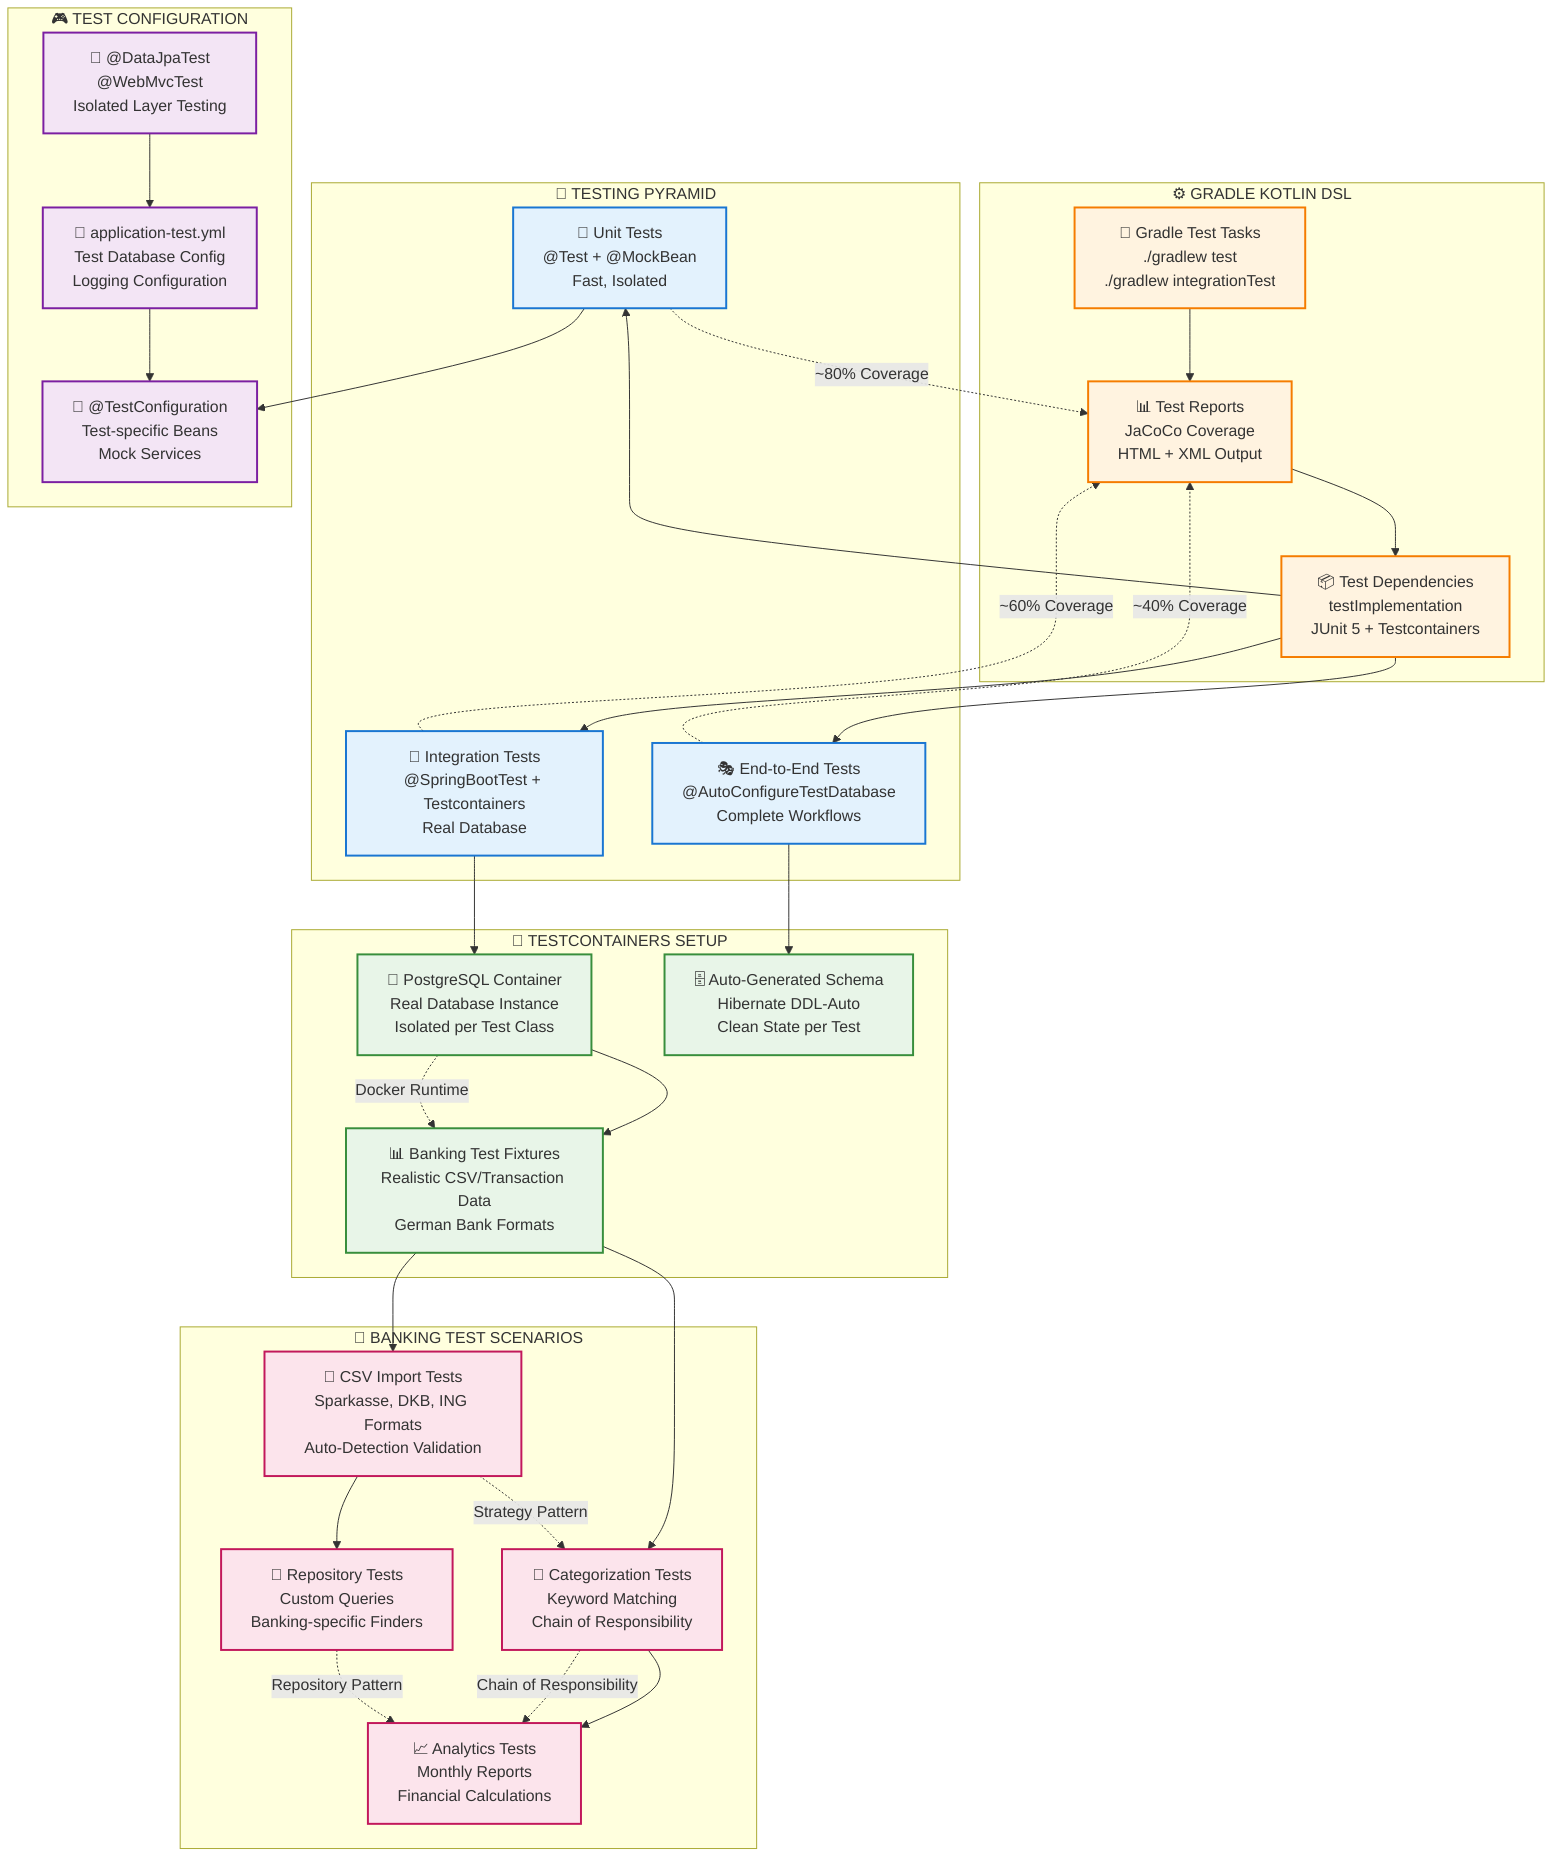 graph TB
    subgraph "🧪 TESTING PYRAMID"
        UnitTests[🔬 Unit Tests<br/>@Test + @MockBean<br/>Fast, Isolated]
        IntegrationTests[🔗 Integration Tests<br/>@SpringBootTest + Testcontainers<br/>Real Database]
        E2ETests[🎭 End-to-End Tests<br/>@AutoConfigureTestDatabase<br/>Complete Workflows]
    end

    subgraph "🐳 TESTCONTAINERS SETUP"
        PostgreSQLContainer[🐘 PostgreSQL Container<br/>Real Database Instance<br/>Isolated per Test Class]
        TestData[📊 Banking Test Fixtures<br/>Realistic CSV/Transaction Data<br/>German Bank Formats]
        DatabaseSchema[🗄️ Auto-Generated Schema<br/>Hibernate DDL-Auto<br/>Clean State per Test]
    end

    subgraph "⚙️ GRADLE KOTLIN DSL"
        TestDependencies[📦 Test Dependencies<br/>testImplementation<br/>JUnit 5 + Testcontainers]
        TestTasks[🔧 Gradle Test Tasks<br/>./gradlew test<br/>./gradlew integrationTest]
        TestReports[📊 Test Reports<br/>JaCoCo Coverage<br/>HTML + XML Output]
    end

    subgraph "🏦 BANKING TEST SCENARIOS"
        CSVImportTests[📄 CSV Import Tests<br/>Sparkasse, DKB, ING Formats<br/>Auto-Detection Validation]
        CategorizationTests[🎯 Categorization Tests<br/>Keyword Matching<br/>Chain of Responsibility]
        AnalyticsTests[📈 Analytics Tests<br/>Monthly Reports<br/>Financial Calculations]
        RepositoryTests[💾 Repository Tests<br/>Custom Queries<br/>Banking-specific Finders]
    end

    subgraph "🎮 TEST CONFIGURATION"
        TestApplication[🚀 @TestConfiguration<br/>Test-specific Beans<br/>Mock Services]
        TestProfiles[🔧 application-test.yml<br/>Test Database Config<br/>Logging Configuration]
        TestSlices[🍰 @DataJpaTest<br/>@WebMvcTest<br/>Isolated Layer Testing]
    end

    %% Flow Relationships
    UnitTests --> TestApplication
    IntegrationTests --> PostgreSQLContainer
    E2ETests --> DatabaseSchema
    
    PostgreSQLContainer --> TestData
    TestData --> CSVImportTests
    TestData --> CategorizationTests
    
    TestDependencies --> UnitTests
    TestDependencies --> IntegrationTests
    TestDependencies --> E2ETests
    
    TestTasks --> TestReports
    TestReports --> TestDependencies
    
    CSVImportTests --> RepositoryTests
    CategorizationTests --> AnalyticsTests
    
    TestSlices --> TestProfiles
    TestProfiles --> TestApplication

    %% Docker Integration Note
    PostgreSQLContainer -.->|"Docker Runtime"| TestData
    
    %% Pattern Implementation
    CSVImportTests -.->|"Strategy Pattern"| CategorizationTests
    CategorizationTests -.->|"Chain of Responsibility"| AnalyticsTests
    RepositoryTests -.->|"Repository Pattern"| AnalyticsTests

    %% Test Coverage Flow
    UnitTests -.->|"~80% Coverage"| TestReports
    IntegrationTests -.->|"~60% Coverage"| TestReports
    E2ETests -.->|"~40% Coverage"| TestReports

    %% Styling
    classDef testLayer fill:#e3f2fd,stroke:#1976d2,stroke-width:2px
    classDef containerLayer fill:#e8f5e8,stroke:#388e3c,stroke-width:2px
    classDef gradleLayer fill:#fff3e0,stroke:#f57c00,stroke-width:2px
    classDef bankingLayer fill:#fce4ec,stroke:#c2185b,stroke-width:2px
    classDef configLayer fill:#f3e5f5,stroke:#7b1fa2,stroke-width:2px

    class UnitTests,IntegrationTests,E2ETests testLayer
    class PostgreSQLContainer,TestData,DatabaseSchema containerLayer
    class TestDependencies,TestTasks,TestReports gradleLayer
    class CSVImportTests,CategorizationTests,AnalyticsTests,RepositoryTests bankingLayer
    class TestApplication,TestProfiles,TestSlices configLayer